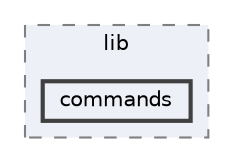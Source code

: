 digraph "commands"
{
 // INTERACTIVE_SVG=YES
 // LATEX_PDF_SIZE
  bgcolor="transparent";
  edge [fontname=Helvetica,fontsize=10,labelfontname=Helvetica,labelfontsize=10];
  node [fontname=Helvetica,fontsize=10,shape=box,height=0.2,width=0.4];
  compound=true
  subgraph clusterdir_fec0a83461125d74874b88ab4deadbb3 {
    graph [ bgcolor="#edf0f7", pencolor="grey50", label="lib", fontname=Helvetica,fontsize=10 style="filled,dashed", URL="dir_fec0a83461125d74874b88ab4deadbb3.html",tooltip=""]
  dir_23d0479fb3f29d968a6231243124bf05 [label="commands", fillcolor="#edf0f7", color="grey25", style="filled,bold", URL="dir_23d0479fb3f29d968a6231243124bf05.html",tooltip=""];
  }
}

